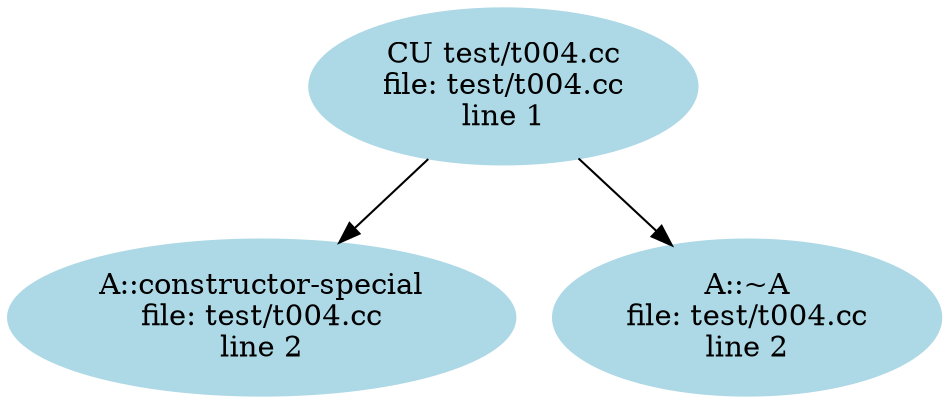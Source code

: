digraph "CFG" {
  node [ color = "lightblue"; style = filled ];
  edge [ arrowtail=odot ];
    "2" [label="A::constructor-special\nfile: test/t004.cc\nline 2"]
    "1" [label="A::~A\nfile: test/t004.cc\nline 2"]
    "0" [label="CU test/t004.cc\nfile: test/t004.cc\nline 1"]
    "0" -> "1";
    "0" -> "2";
}
